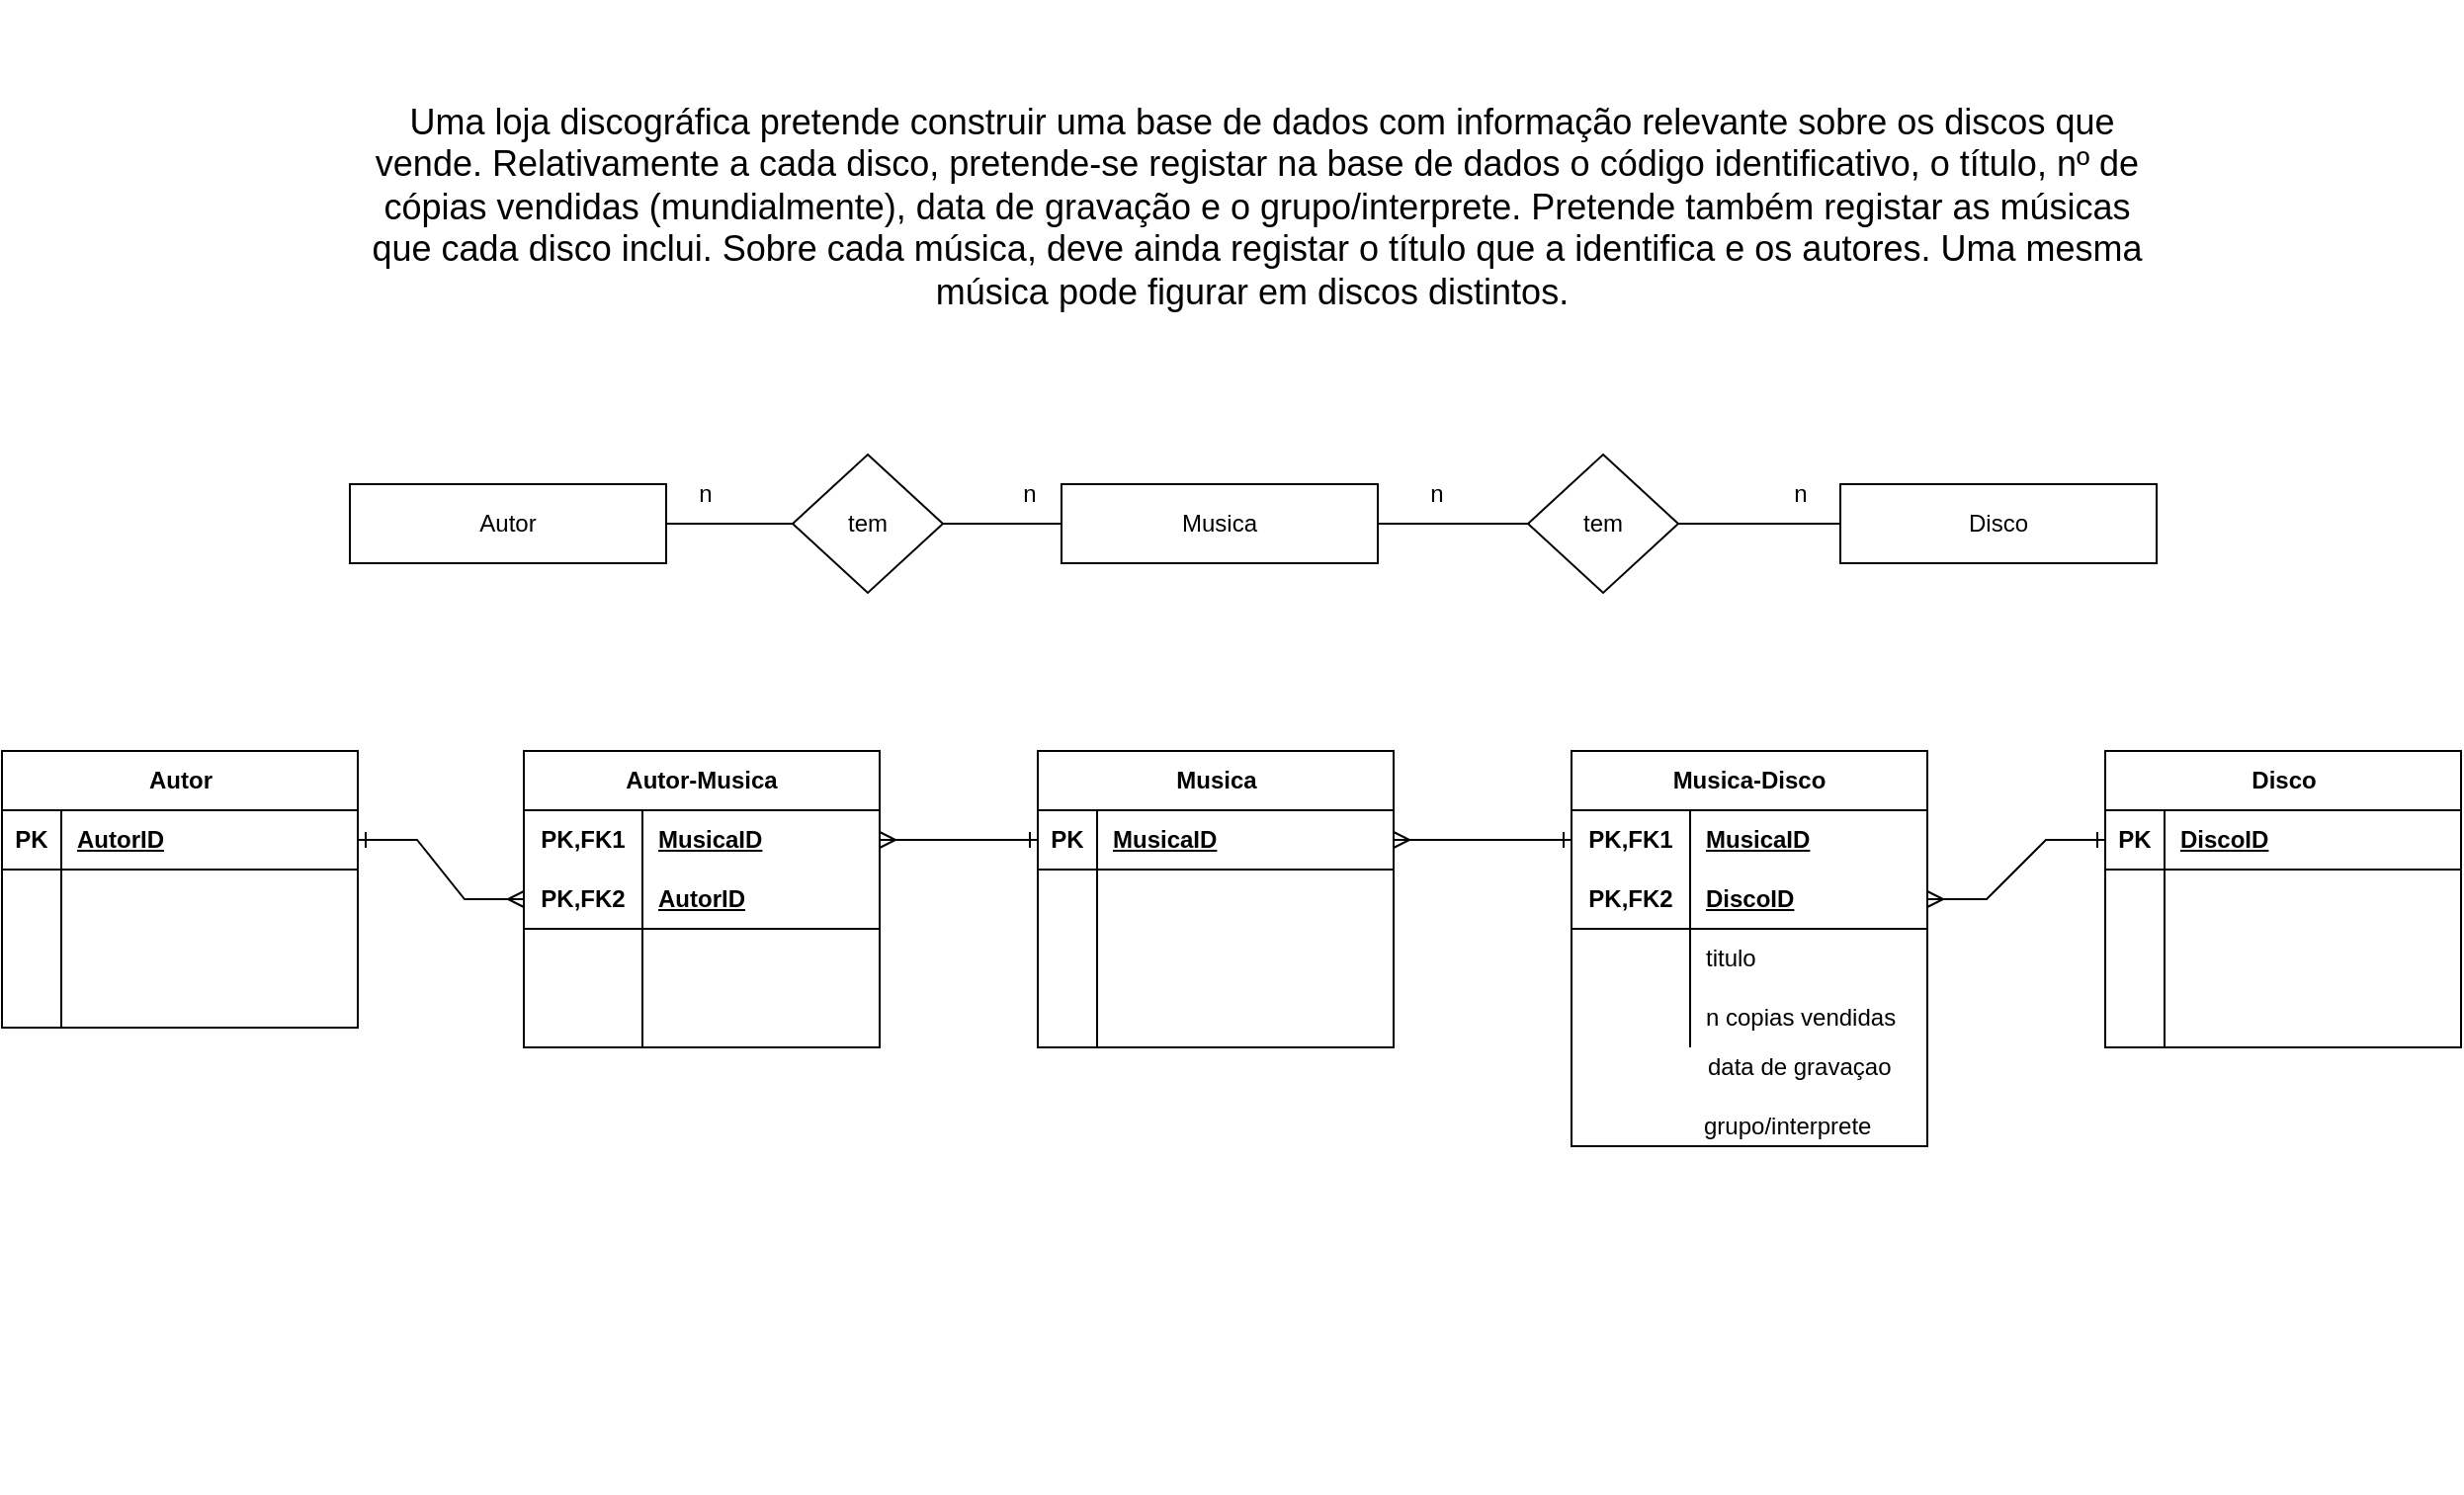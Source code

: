 <mxfile version="22.1.0" type="device">
  <diagram name="Página-1" id="rmaNzxS0oc0_9FTPBOmj">
    <mxGraphModel dx="2087" dy="1329" grid="1" gridSize="10" guides="1" tooltips="1" connect="1" arrows="1" fold="1" page="0" pageScale="1" pageWidth="827" pageHeight="1169" math="0" shadow="0">
      <root>
        <mxCell id="0" />
        <mxCell id="1" parent="0" />
        <mxCell id="kkn1UCmaTB8bPOKol1aY-2" value="" style="rounded=0;whiteSpace=wrap;html=1;" parent="1" vertex="1">
          <mxGeometry x="-114" y="95" width="160" height="40" as="geometry" />
        </mxCell>
        <mxCell id="kkn1UCmaTB8bPOKol1aY-29" value="n" style="text;html=1;strokeColor=none;fillColor=none;align=center;verticalAlign=middle;whiteSpace=wrap;rounded=0;" parent="1" vertex="1">
          <mxGeometry x="36" y="85" width="60" height="30" as="geometry" />
        </mxCell>
        <mxCell id="kkn1UCmaTB8bPOKol1aY-31" value="n" style="text;html=1;strokeColor=none;fillColor=none;align=center;verticalAlign=middle;whiteSpace=wrap;rounded=0;" parent="1" vertex="1">
          <mxGeometry x="406" y="85" width="60" height="30" as="geometry" />
        </mxCell>
        <mxCell id="kkn1UCmaTB8bPOKol1aY-32" value="n" style="text;html=1;strokeColor=none;fillColor=none;align=center;verticalAlign=middle;whiteSpace=wrap;rounded=0;" parent="1" vertex="1">
          <mxGeometry x="200" y="85" width="60" height="30" as="geometry" />
        </mxCell>
        <mxCell id="0GCb4TJeZC1cjcMG3-eP-11" value="" style="rounded=0;whiteSpace=wrap;html=1;" parent="1" vertex="1">
          <mxGeometry x="246" y="95" width="160" height="40" as="geometry" />
        </mxCell>
        <mxCell id="kkn1UCmaTB8bPOKol1aY-15" value="Autor" style="text;html=1;strokeColor=none;fillColor=none;align=center;verticalAlign=middle;whiteSpace=wrap;rounded=0;" parent="1" vertex="1">
          <mxGeometry x="-64" y="100" width="60" height="30" as="geometry" />
        </mxCell>
        <mxCell id="0GCb4TJeZC1cjcMG3-eP-17" value="" style="endArrow=none;html=1;rounded=0;exitX=1;exitY=0.5;exitDx=0;exitDy=0;entryX=0;entryY=0.5;entryDx=0;entryDy=0;" parent="1" source="kkn1UCmaTB8bPOKol1aY-2" target="VTvDLO4h_uAtjMgpiV9B-4" edge="1">
          <mxGeometry width="50" height="50" relative="1" as="geometry">
            <mxPoint x="196" y="170" as="sourcePoint" />
            <mxPoint x="250" y="120" as="targetPoint" />
          </mxGeometry>
        </mxCell>
        <mxCell id="0GCb4TJeZC1cjcMG3-eP-20" value="" style="endArrow=none;html=1;rounded=0;exitX=1;exitY=0.5;exitDx=0;exitDy=0;entryX=0;entryY=0.5;entryDx=0;entryDy=0;" parent="1" source="0GCb4TJeZC1cjcMG3-eP-11" target="VTvDLO4h_uAtjMgpiV9B-3" edge="1">
          <mxGeometry width="50" height="50" relative="1" as="geometry">
            <mxPoint x="546" y="120" as="sourcePoint" />
            <mxPoint x="610" y="125" as="targetPoint" />
          </mxGeometry>
        </mxCell>
        <mxCell id="0GCb4TJeZC1cjcMG3-eP-21" value="" style="endArrow=none;html=1;rounded=0;exitX=1;exitY=0.5;exitDx=0;exitDy=0;entryX=0;entryY=0.5;entryDx=0;entryDy=0;" parent="1" source="VTvDLO4h_uAtjMgpiV9B-3" edge="1" target="0GCb4TJeZC1cjcMG3-eP-33">
          <mxGeometry width="50" height="50" relative="1" as="geometry">
            <mxPoint x="676" y="120" as="sourcePoint" />
            <mxPoint x="656" y="110" as="targetPoint" />
          </mxGeometry>
        </mxCell>
        <mxCell id="0GCb4TJeZC1cjcMG3-eP-22" value="n" style="text;html=1;strokeColor=none;fillColor=none;align=center;verticalAlign=middle;whiteSpace=wrap;rounded=0;" parent="1" vertex="1">
          <mxGeometry x="590" y="85" width="60" height="30" as="geometry" />
        </mxCell>
        <mxCell id="0GCb4TJeZC1cjcMG3-eP-23" value="&lt;font style=&quot;font-size: 18px;&quot;&gt;&amp;nbsp;Uma loja discográfica pretende construir uma base de dados com informação relevante sobre os discos que &lt;br&gt;vende. Relativamente a cada disco, pretende-se registar na base de dados o código identificativo, o título, nº de &lt;br&gt;cópias vendidas (mundialmente), data de gravação e o grupo/interprete. Pretende também registar as músicas &lt;br&gt;que cada disco inclui. Sobre cada música, deve ainda registar o título que a identifica e os autores. Uma mesma &lt;br&gt;música pode figurar em discos distintos.&amp;nbsp;&lt;/font&gt;" style="text;html=1;strokeColor=none;fillColor=none;align=center;verticalAlign=middle;whiteSpace=wrap;rounded=0;" parent="1" vertex="1">
          <mxGeometry x="-160" y="-150" width="1010" height="210" as="geometry" />
        </mxCell>
        <mxCell id="0GCb4TJeZC1cjcMG3-eP-33" value="" style="rounded=0;whiteSpace=wrap;html=1;" parent="1" vertex="1">
          <mxGeometry x="640" y="95" width="160" height="40" as="geometry" />
        </mxCell>
        <mxCell id="kkn1UCmaTB8bPOKol1aY-16" value="Musica" style="text;html=1;strokeColor=none;fillColor=none;align=center;verticalAlign=middle;whiteSpace=wrap;rounded=0;" parent="1" vertex="1">
          <mxGeometry x="296" y="100" width="60" height="30" as="geometry" />
        </mxCell>
        <mxCell id="0GCb4TJeZC1cjcMG3-eP-35" value="Disco" style="text;html=1;strokeColor=none;fillColor=none;align=center;verticalAlign=middle;whiteSpace=wrap;rounded=0;" parent="1" vertex="1">
          <mxGeometry x="690" y="100" width="60" height="30" as="geometry" />
        </mxCell>
        <mxCell id="0GCb4TJeZC1cjcMG3-eP-36" value="" style="endArrow=none;html=1;rounded=0;exitX=1;exitY=0.5;exitDx=0;exitDy=0;" parent="1" source="VTvDLO4h_uAtjMgpiV9B-4" target="0GCb4TJeZC1cjcMG3-eP-11" edge="1">
          <mxGeometry width="50" height="50" relative="1" as="geometry">
            <mxPoint x="316" y="119.5" as="sourcePoint" />
            <mxPoint x="380" y="119.5" as="targetPoint" />
          </mxGeometry>
        </mxCell>
        <mxCell id="VTvDLO4h_uAtjMgpiV9B-3" value="tem" style="rhombus;whiteSpace=wrap;html=1;" parent="1" vertex="1">
          <mxGeometry x="482" y="80" width="76" height="70" as="geometry" />
        </mxCell>
        <mxCell id="VTvDLO4h_uAtjMgpiV9B-4" value="tem" style="rhombus;whiteSpace=wrap;html=1;" parent="1" vertex="1">
          <mxGeometry x="110" y="80" width="76" height="70" as="geometry" />
        </mxCell>
        <mxCell id="VTvDLO4h_uAtjMgpiV9B-90" value="" style="edgeStyle=entityRelationEdgeStyle;fontSize=12;html=1;endArrow=ERone;endFill=1;rounded=0;startArrow=ERmany;startFill=0;entryX=0;entryY=0.5;entryDx=0;entryDy=0;exitX=1;exitY=0.5;exitDx=0;exitDy=0;" parent="1" source="K3eqhDfbR2SKWVkaduTU-2" target="VTvDLO4h_uAtjMgpiV9B-11" edge="1">
          <mxGeometry width="100" height="100" relative="1" as="geometry">
            <mxPoint x="209" y="560" as="sourcePoint" />
            <mxPoint x="409" y="500" as="targetPoint" />
          </mxGeometry>
        </mxCell>
        <mxCell id="VTvDLO4h_uAtjMgpiV9B-94" value="" style="edgeStyle=entityRelationEdgeStyle;fontSize=12;html=1;endArrow=ERone;startArrow=ERmany;rounded=0;startFill=0;entryX=0;entryY=0.5;entryDx=0;entryDy=0;endFill=0;exitX=1;exitY=0.5;exitDx=0;exitDy=0;" parent="1" source="K3eqhDfbR2SKWVkaduTU-18" target="VTvDLO4h_uAtjMgpiV9B-50" edge="1">
          <mxGeometry width="100" height="100" relative="1" as="geometry">
            <mxPoint x="794" y="250" as="sourcePoint" />
            <mxPoint x="639" y="545" as="targetPoint" />
            <Array as="points">
              <mxPoint x="549" y="690" />
              <mxPoint x="719" y="700" />
              <mxPoint x="539" y="660" />
              <mxPoint x="629" y="670" />
            </Array>
          </mxGeometry>
        </mxCell>
        <mxCell id="VTvDLO4h_uAtjMgpiV9B-49" value="Disco" style="shape=table;startSize=30;container=1;collapsible=1;childLayout=tableLayout;fixedRows=1;rowLines=0;fontStyle=1;align=center;resizeLast=1;html=1;" parent="1" vertex="1">
          <mxGeometry x="774" y="230" width="180" height="150" as="geometry" />
        </mxCell>
        <mxCell id="VTvDLO4h_uAtjMgpiV9B-50" value="" style="shape=tableRow;horizontal=0;startSize=0;swimlaneHead=0;swimlaneBody=0;fillColor=none;collapsible=0;dropTarget=0;points=[[0,0.5],[1,0.5]];portConstraint=eastwest;top=0;left=0;right=0;bottom=1;" parent="VTvDLO4h_uAtjMgpiV9B-49" vertex="1">
          <mxGeometry y="30" width="180" height="30" as="geometry" />
        </mxCell>
        <mxCell id="VTvDLO4h_uAtjMgpiV9B-51" value="PK" style="shape=partialRectangle;connectable=0;fillColor=none;top=0;left=0;bottom=0;right=0;fontStyle=1;overflow=hidden;whiteSpace=wrap;html=1;" parent="VTvDLO4h_uAtjMgpiV9B-50" vertex="1">
          <mxGeometry width="30" height="30" as="geometry">
            <mxRectangle width="30" height="30" as="alternateBounds" />
          </mxGeometry>
        </mxCell>
        <mxCell id="VTvDLO4h_uAtjMgpiV9B-52" value="DiscoID" style="shape=partialRectangle;connectable=0;fillColor=none;top=0;left=0;bottom=0;right=0;align=left;spacingLeft=6;fontStyle=5;overflow=hidden;whiteSpace=wrap;html=1;" parent="VTvDLO4h_uAtjMgpiV9B-50" vertex="1">
          <mxGeometry x="30" width="150" height="30" as="geometry">
            <mxRectangle width="150" height="30" as="alternateBounds" />
          </mxGeometry>
        </mxCell>
        <mxCell id="VTvDLO4h_uAtjMgpiV9B-53" value="" style="shape=tableRow;horizontal=0;startSize=0;swimlaneHead=0;swimlaneBody=0;fillColor=none;collapsible=0;dropTarget=0;points=[[0,0.5],[1,0.5]];portConstraint=eastwest;top=0;left=0;right=0;bottom=0;" parent="VTvDLO4h_uAtjMgpiV9B-49" vertex="1">
          <mxGeometry y="60" width="180" height="30" as="geometry" />
        </mxCell>
        <mxCell id="VTvDLO4h_uAtjMgpiV9B-54" value="" style="shape=partialRectangle;connectable=0;fillColor=none;top=0;left=0;bottom=0;right=0;editable=1;overflow=hidden;whiteSpace=wrap;html=1;" parent="VTvDLO4h_uAtjMgpiV9B-53" vertex="1">
          <mxGeometry width="30" height="30" as="geometry">
            <mxRectangle width="30" height="30" as="alternateBounds" />
          </mxGeometry>
        </mxCell>
        <mxCell id="VTvDLO4h_uAtjMgpiV9B-55" value="" style="shape=partialRectangle;connectable=0;fillColor=none;top=0;left=0;bottom=0;right=0;align=left;spacingLeft=6;overflow=hidden;whiteSpace=wrap;html=1;" parent="VTvDLO4h_uAtjMgpiV9B-53" vertex="1">
          <mxGeometry x="30" width="150" height="30" as="geometry">
            <mxRectangle width="150" height="30" as="alternateBounds" />
          </mxGeometry>
        </mxCell>
        <mxCell id="VTvDLO4h_uAtjMgpiV9B-56" value="" style="shape=tableRow;horizontal=0;startSize=0;swimlaneHead=0;swimlaneBody=0;fillColor=none;collapsible=0;dropTarget=0;points=[[0,0.5],[1,0.5]];portConstraint=eastwest;top=0;left=0;right=0;bottom=0;" parent="VTvDLO4h_uAtjMgpiV9B-49" vertex="1">
          <mxGeometry y="90" width="180" height="40" as="geometry" />
        </mxCell>
        <mxCell id="VTvDLO4h_uAtjMgpiV9B-57" value="" style="shape=partialRectangle;connectable=0;fillColor=none;top=0;left=0;bottom=0;right=0;editable=1;overflow=hidden;whiteSpace=wrap;html=1;" parent="VTvDLO4h_uAtjMgpiV9B-56" vertex="1">
          <mxGeometry width="30" height="40" as="geometry">
            <mxRectangle width="30" height="40" as="alternateBounds" />
          </mxGeometry>
        </mxCell>
        <mxCell id="VTvDLO4h_uAtjMgpiV9B-58" value="" style="shape=partialRectangle;connectable=0;fillColor=none;top=0;left=0;bottom=0;right=0;align=left;spacingLeft=6;overflow=hidden;whiteSpace=wrap;html=1;" parent="VTvDLO4h_uAtjMgpiV9B-56" vertex="1">
          <mxGeometry x="30" width="150" height="40" as="geometry">
            <mxRectangle width="150" height="40" as="alternateBounds" />
          </mxGeometry>
        </mxCell>
        <mxCell id="VTvDLO4h_uAtjMgpiV9B-59" value="" style="shape=tableRow;horizontal=0;startSize=0;swimlaneHead=0;swimlaneBody=0;fillColor=none;collapsible=0;dropTarget=0;points=[[0,0.5],[1,0.5]];portConstraint=eastwest;top=0;left=0;right=0;bottom=0;" parent="VTvDLO4h_uAtjMgpiV9B-49" vertex="1">
          <mxGeometry y="130" width="180" height="20" as="geometry" />
        </mxCell>
        <mxCell id="VTvDLO4h_uAtjMgpiV9B-60" value="" style="shape=partialRectangle;connectable=0;fillColor=none;top=0;left=0;bottom=0;right=0;editable=1;overflow=hidden;whiteSpace=wrap;html=1;" parent="VTvDLO4h_uAtjMgpiV9B-59" vertex="1">
          <mxGeometry width="30" height="20" as="geometry">
            <mxRectangle width="30" height="20" as="alternateBounds" />
          </mxGeometry>
        </mxCell>
        <mxCell id="VTvDLO4h_uAtjMgpiV9B-61" value="" style="shape=partialRectangle;connectable=0;fillColor=none;top=0;left=0;bottom=0;right=0;align=left;spacingLeft=6;overflow=hidden;whiteSpace=wrap;html=1;" parent="VTvDLO4h_uAtjMgpiV9B-59" vertex="1">
          <mxGeometry x="30" width="150" height="20" as="geometry">
            <mxRectangle width="150" height="20" as="alternateBounds" />
          </mxGeometry>
        </mxCell>
        <mxCell id="VTvDLO4h_uAtjMgpiV9B-139" style="edgeStyle=orthogonalEdgeStyle;rounded=0;orthogonalLoop=1;jettySize=auto;html=1;exitX=0.5;exitY=1;exitDx=0;exitDy=0;" parent="1" edge="1">
          <mxGeometry relative="1" as="geometry">
            <mxPoint x="-210" y="140" as="sourcePoint" />
            <mxPoint x="-210" y="140" as="targetPoint" />
          </mxGeometry>
        </mxCell>
        <mxCell id="VTvDLO4h_uAtjMgpiV9B-114" value="Autor" style="shape=table;startSize=30;container=1;collapsible=1;childLayout=tableLayout;fixedRows=1;rowLines=0;fontStyle=1;align=center;resizeLast=1;html=1;" parent="1" vertex="1">
          <mxGeometry x="-290" y="230" width="180" height="140" as="geometry" />
        </mxCell>
        <mxCell id="VTvDLO4h_uAtjMgpiV9B-115" value="" style="shape=tableRow;horizontal=0;startSize=0;swimlaneHead=0;swimlaneBody=0;fillColor=none;collapsible=0;dropTarget=0;points=[[0,0.5],[1,0.5]];portConstraint=eastwest;top=0;left=0;right=0;bottom=1;" parent="VTvDLO4h_uAtjMgpiV9B-114" vertex="1">
          <mxGeometry y="30" width="180" height="30" as="geometry" />
        </mxCell>
        <mxCell id="VTvDLO4h_uAtjMgpiV9B-116" value="PK" style="shape=partialRectangle;connectable=0;fillColor=none;top=0;left=0;bottom=0;right=0;fontStyle=1;overflow=hidden;whiteSpace=wrap;html=1;" parent="VTvDLO4h_uAtjMgpiV9B-115" vertex="1">
          <mxGeometry width="30" height="30" as="geometry">
            <mxRectangle width="30" height="30" as="alternateBounds" />
          </mxGeometry>
        </mxCell>
        <mxCell id="VTvDLO4h_uAtjMgpiV9B-117" value="AutorID" style="shape=partialRectangle;connectable=0;fillColor=none;top=0;left=0;bottom=0;right=0;align=left;spacingLeft=6;fontStyle=5;overflow=hidden;whiteSpace=wrap;html=1;" parent="VTvDLO4h_uAtjMgpiV9B-115" vertex="1">
          <mxGeometry x="30" width="150" height="30" as="geometry">
            <mxRectangle width="150" height="30" as="alternateBounds" />
          </mxGeometry>
        </mxCell>
        <mxCell id="VTvDLO4h_uAtjMgpiV9B-118" value="" style="shape=tableRow;horizontal=0;startSize=0;swimlaneHead=0;swimlaneBody=0;fillColor=none;collapsible=0;dropTarget=0;points=[[0,0.5],[1,0.5]];portConstraint=eastwest;top=0;left=0;right=0;bottom=0;" parent="VTvDLO4h_uAtjMgpiV9B-114" vertex="1">
          <mxGeometry y="60" width="180" height="20" as="geometry" />
        </mxCell>
        <mxCell id="VTvDLO4h_uAtjMgpiV9B-119" value="" style="shape=partialRectangle;connectable=0;fillColor=none;top=0;left=0;bottom=0;right=0;editable=1;overflow=hidden;whiteSpace=wrap;html=1;" parent="VTvDLO4h_uAtjMgpiV9B-118" vertex="1">
          <mxGeometry width="30" height="20" as="geometry">
            <mxRectangle width="30" height="20" as="alternateBounds" />
          </mxGeometry>
        </mxCell>
        <mxCell id="VTvDLO4h_uAtjMgpiV9B-120" value="" style="shape=partialRectangle;connectable=0;fillColor=none;top=0;left=0;bottom=0;right=0;align=left;spacingLeft=6;overflow=hidden;whiteSpace=wrap;html=1;" parent="VTvDLO4h_uAtjMgpiV9B-118" vertex="1">
          <mxGeometry x="30" width="150" height="20" as="geometry">
            <mxRectangle width="150" height="20" as="alternateBounds" />
          </mxGeometry>
        </mxCell>
        <mxCell id="VTvDLO4h_uAtjMgpiV9B-121" value="" style="shape=tableRow;horizontal=0;startSize=0;swimlaneHead=0;swimlaneBody=0;fillColor=none;collapsible=0;dropTarget=0;points=[[0,0.5],[1,0.5]];portConstraint=eastwest;top=0;left=0;right=0;bottom=0;" parent="VTvDLO4h_uAtjMgpiV9B-114" vertex="1">
          <mxGeometry y="80" width="180" height="30" as="geometry" />
        </mxCell>
        <mxCell id="VTvDLO4h_uAtjMgpiV9B-122" value="" style="shape=partialRectangle;connectable=0;fillColor=none;top=0;left=0;bottom=0;right=0;editable=1;overflow=hidden;whiteSpace=wrap;html=1;" parent="VTvDLO4h_uAtjMgpiV9B-121" vertex="1">
          <mxGeometry width="30" height="30" as="geometry">
            <mxRectangle width="30" height="30" as="alternateBounds" />
          </mxGeometry>
        </mxCell>
        <mxCell id="VTvDLO4h_uAtjMgpiV9B-123" value="" style="shape=partialRectangle;connectable=0;fillColor=none;top=0;left=0;bottom=0;right=0;align=left;spacingLeft=6;overflow=hidden;whiteSpace=wrap;html=1;" parent="VTvDLO4h_uAtjMgpiV9B-121" vertex="1">
          <mxGeometry x="30" width="150" height="30" as="geometry">
            <mxRectangle width="150" height="30" as="alternateBounds" />
          </mxGeometry>
        </mxCell>
        <mxCell id="VTvDLO4h_uAtjMgpiV9B-124" value="" style="shape=tableRow;horizontal=0;startSize=0;swimlaneHead=0;swimlaneBody=0;fillColor=none;collapsible=0;dropTarget=0;points=[[0,0.5],[1,0.5]];portConstraint=eastwest;top=0;left=0;right=0;bottom=0;" parent="VTvDLO4h_uAtjMgpiV9B-114" vertex="1">
          <mxGeometry y="110" width="180" height="30" as="geometry" />
        </mxCell>
        <mxCell id="VTvDLO4h_uAtjMgpiV9B-125" value="" style="shape=partialRectangle;connectable=0;fillColor=none;top=0;left=0;bottom=0;right=0;editable=1;overflow=hidden;whiteSpace=wrap;html=1;" parent="VTvDLO4h_uAtjMgpiV9B-124" vertex="1">
          <mxGeometry width="30" height="30" as="geometry">
            <mxRectangle width="30" height="30" as="alternateBounds" />
          </mxGeometry>
        </mxCell>
        <mxCell id="VTvDLO4h_uAtjMgpiV9B-126" value="" style="shape=partialRectangle;connectable=0;fillColor=none;top=0;left=0;bottom=0;right=0;align=left;spacingLeft=6;overflow=hidden;whiteSpace=wrap;html=1;" parent="VTvDLO4h_uAtjMgpiV9B-124" vertex="1">
          <mxGeometry x="30" width="150" height="30" as="geometry">
            <mxRectangle width="150" height="30" as="alternateBounds" />
          </mxGeometry>
        </mxCell>
        <mxCell id="VTvDLO4h_uAtjMgpiV9B-140" value="" style="edgeStyle=entityRelationEdgeStyle;fontSize=12;html=1;endArrow=ERone;endFill=1;rounded=0;startArrow=ERmany;startFill=0;entryX=1;entryY=0.5;entryDx=0;entryDy=0;exitX=0;exitY=0.5;exitDx=0;exitDy=0;" parent="1" source="K3eqhDfbR2SKWVkaduTU-5" target="VTvDLO4h_uAtjMgpiV9B-115" edge="1">
          <mxGeometry width="100" height="100" relative="1" as="geometry">
            <mxPoint x="-76" y="560" as="sourcePoint" />
            <mxPoint x="-51" y="480" as="targetPoint" />
          </mxGeometry>
        </mxCell>
        <mxCell id="VTvDLO4h_uAtjMgpiV9B-10" value="Musica" style="shape=table;startSize=30;container=1;collapsible=1;childLayout=tableLayout;fixedRows=1;rowLines=0;fontStyle=1;align=center;resizeLast=1;html=1;" parent="1" vertex="1">
          <mxGeometry x="234" y="230" width="180" height="150" as="geometry" />
        </mxCell>
        <mxCell id="VTvDLO4h_uAtjMgpiV9B-11" value="" style="shape=tableRow;horizontal=0;startSize=0;swimlaneHead=0;swimlaneBody=0;fillColor=none;collapsible=0;dropTarget=0;points=[[0,0.5],[1,0.5]];portConstraint=eastwest;top=0;left=0;right=0;bottom=1;" parent="VTvDLO4h_uAtjMgpiV9B-10" vertex="1">
          <mxGeometry y="30" width="180" height="30" as="geometry" />
        </mxCell>
        <mxCell id="VTvDLO4h_uAtjMgpiV9B-12" value="PK" style="shape=partialRectangle;connectable=0;fillColor=none;top=0;left=0;bottom=0;right=0;fontStyle=1;overflow=hidden;whiteSpace=wrap;html=1;" parent="VTvDLO4h_uAtjMgpiV9B-11" vertex="1">
          <mxGeometry width="30" height="30" as="geometry">
            <mxRectangle width="30" height="30" as="alternateBounds" />
          </mxGeometry>
        </mxCell>
        <mxCell id="VTvDLO4h_uAtjMgpiV9B-13" value="MusicaID" style="shape=partialRectangle;connectable=0;fillColor=none;top=0;left=0;bottom=0;right=0;align=left;spacingLeft=6;fontStyle=5;overflow=hidden;whiteSpace=wrap;html=1;" parent="VTvDLO4h_uAtjMgpiV9B-11" vertex="1">
          <mxGeometry x="30" width="150" height="30" as="geometry">
            <mxRectangle width="150" height="30" as="alternateBounds" />
          </mxGeometry>
        </mxCell>
        <mxCell id="VTvDLO4h_uAtjMgpiV9B-14" value="" style="shape=tableRow;horizontal=0;startSize=0;swimlaneHead=0;swimlaneBody=0;fillColor=none;collapsible=0;dropTarget=0;points=[[0,0.5],[1,0.5]];portConstraint=eastwest;top=0;left=0;right=0;bottom=0;" parent="VTvDLO4h_uAtjMgpiV9B-10" vertex="1">
          <mxGeometry y="60" width="180" height="30" as="geometry" />
        </mxCell>
        <mxCell id="VTvDLO4h_uAtjMgpiV9B-15" value="" style="shape=partialRectangle;connectable=0;fillColor=none;top=0;left=0;bottom=0;right=0;editable=1;overflow=hidden;whiteSpace=wrap;html=1;" parent="VTvDLO4h_uAtjMgpiV9B-14" vertex="1">
          <mxGeometry width="30" height="30" as="geometry">
            <mxRectangle width="30" height="30" as="alternateBounds" />
          </mxGeometry>
        </mxCell>
        <mxCell id="VTvDLO4h_uAtjMgpiV9B-16" value="" style="shape=partialRectangle;connectable=0;fillColor=none;top=0;left=0;bottom=0;right=0;align=left;spacingLeft=6;overflow=hidden;whiteSpace=wrap;html=1;" parent="VTvDLO4h_uAtjMgpiV9B-14" vertex="1">
          <mxGeometry x="30" width="150" height="30" as="geometry">
            <mxRectangle width="150" height="30" as="alternateBounds" />
          </mxGeometry>
        </mxCell>
        <mxCell id="VTvDLO4h_uAtjMgpiV9B-17" value="" style="shape=tableRow;horizontal=0;startSize=0;swimlaneHead=0;swimlaneBody=0;fillColor=none;collapsible=0;dropTarget=0;points=[[0,0.5],[1,0.5]];portConstraint=eastwest;top=0;left=0;right=0;bottom=0;" parent="VTvDLO4h_uAtjMgpiV9B-10" vertex="1">
          <mxGeometry y="90" width="180" height="30" as="geometry" />
        </mxCell>
        <mxCell id="VTvDLO4h_uAtjMgpiV9B-18" value="" style="shape=partialRectangle;connectable=0;fillColor=none;top=0;left=0;bottom=0;right=0;editable=1;overflow=hidden;whiteSpace=wrap;html=1;" parent="VTvDLO4h_uAtjMgpiV9B-17" vertex="1">
          <mxGeometry width="30" height="30" as="geometry">
            <mxRectangle width="30" height="30" as="alternateBounds" />
          </mxGeometry>
        </mxCell>
        <mxCell id="VTvDLO4h_uAtjMgpiV9B-19" value="" style="shape=partialRectangle;connectable=0;fillColor=none;top=0;left=0;bottom=0;right=0;align=left;spacingLeft=6;overflow=hidden;whiteSpace=wrap;html=1;" parent="VTvDLO4h_uAtjMgpiV9B-17" vertex="1">
          <mxGeometry x="30" width="150" height="30" as="geometry">
            <mxRectangle width="150" height="30" as="alternateBounds" />
          </mxGeometry>
        </mxCell>
        <mxCell id="VTvDLO4h_uAtjMgpiV9B-20" value="" style="shape=tableRow;horizontal=0;startSize=0;swimlaneHead=0;swimlaneBody=0;fillColor=none;collapsible=0;dropTarget=0;points=[[0,0.5],[1,0.5]];portConstraint=eastwest;top=0;left=0;right=0;bottom=0;" parent="VTvDLO4h_uAtjMgpiV9B-10" vertex="1">
          <mxGeometry y="120" width="180" height="30" as="geometry" />
        </mxCell>
        <mxCell id="VTvDLO4h_uAtjMgpiV9B-21" value="" style="shape=partialRectangle;connectable=0;fillColor=none;top=0;left=0;bottom=0;right=0;editable=1;overflow=hidden;whiteSpace=wrap;html=1;" parent="VTvDLO4h_uAtjMgpiV9B-20" vertex="1">
          <mxGeometry width="30" height="30" as="geometry">
            <mxRectangle width="30" height="30" as="alternateBounds" />
          </mxGeometry>
        </mxCell>
        <mxCell id="VTvDLO4h_uAtjMgpiV9B-22" value="" style="shape=partialRectangle;connectable=0;fillColor=none;top=0;left=0;bottom=0;right=0;align=left;spacingLeft=6;overflow=hidden;whiteSpace=wrap;html=1;" parent="VTvDLO4h_uAtjMgpiV9B-20" vertex="1">
          <mxGeometry x="30" width="150" height="30" as="geometry">
            <mxRectangle width="150" height="30" as="alternateBounds" />
          </mxGeometry>
        </mxCell>
        <mxCell id="VTvDLO4h_uAtjMgpiV9B-141" value="" style="shape=tableRow;horizontal=0;startSize=0;swimlaneHead=0;swimlaneBody=0;fillColor=none;collapsible=0;dropTarget=0;points=[[0,0.5],[1,0.5]];portConstraint=eastwest;top=0;left=0;right=0;bottom=0;" parent="1" vertex="1">
          <mxGeometry x="395" y="565" width="180" height="30" as="geometry" />
        </mxCell>
        <mxCell id="VTvDLO4h_uAtjMgpiV9B-142" value="" style="shape=partialRectangle;connectable=0;fillColor=none;top=0;left=0;bottom=0;right=0;editable=1;overflow=hidden;whiteSpace=wrap;html=1;" parent="VTvDLO4h_uAtjMgpiV9B-141" vertex="1">
          <mxGeometry width="30" height="30" as="geometry">
            <mxRectangle width="30" height="30" as="alternateBounds" />
          </mxGeometry>
        </mxCell>
        <mxCell id="VTvDLO4h_uAtjMgpiV9B-144" value="" style="shape=tableRow;horizontal=0;startSize=0;swimlaneHead=0;swimlaneBody=0;fillColor=none;collapsible=0;dropTarget=0;points=[[0,0.5],[1,0.5]];portConstraint=eastwest;top=0;left=0;right=0;bottom=0;" parent="1" vertex="1">
          <mxGeometry x="405" y="575" width="180" height="30" as="geometry" />
        </mxCell>
        <mxCell id="K3eqhDfbR2SKWVkaduTU-1" value="Autor-Musica" style="shape=table;startSize=30;container=1;collapsible=1;childLayout=tableLayout;fixedRows=1;rowLines=0;fontStyle=1;align=center;resizeLast=1;html=1;whiteSpace=wrap;" vertex="1" parent="1">
          <mxGeometry x="-26" y="230" width="180" height="150" as="geometry" />
        </mxCell>
        <mxCell id="K3eqhDfbR2SKWVkaduTU-2" value="" style="shape=tableRow;horizontal=0;startSize=0;swimlaneHead=0;swimlaneBody=0;fillColor=none;collapsible=0;dropTarget=0;points=[[0,0.5],[1,0.5]];portConstraint=eastwest;top=0;left=0;right=0;bottom=0;html=1;" vertex="1" parent="K3eqhDfbR2SKWVkaduTU-1">
          <mxGeometry y="30" width="180" height="30" as="geometry" />
        </mxCell>
        <mxCell id="K3eqhDfbR2SKWVkaduTU-3" value="PK,FK1" style="shape=partialRectangle;connectable=0;fillColor=none;top=0;left=0;bottom=0;right=0;fontStyle=1;overflow=hidden;html=1;whiteSpace=wrap;" vertex="1" parent="K3eqhDfbR2SKWVkaduTU-2">
          <mxGeometry width="60" height="30" as="geometry">
            <mxRectangle width="60" height="30" as="alternateBounds" />
          </mxGeometry>
        </mxCell>
        <mxCell id="K3eqhDfbR2SKWVkaduTU-4" value="MusicaID" style="shape=partialRectangle;connectable=0;fillColor=none;top=0;left=0;bottom=0;right=0;align=left;spacingLeft=6;fontStyle=5;overflow=hidden;html=1;whiteSpace=wrap;" vertex="1" parent="K3eqhDfbR2SKWVkaduTU-2">
          <mxGeometry x="60" width="120" height="30" as="geometry">
            <mxRectangle width="120" height="30" as="alternateBounds" />
          </mxGeometry>
        </mxCell>
        <mxCell id="K3eqhDfbR2SKWVkaduTU-5" value="" style="shape=tableRow;horizontal=0;startSize=0;swimlaneHead=0;swimlaneBody=0;fillColor=none;collapsible=0;dropTarget=0;points=[[0,0.5],[1,0.5]];portConstraint=eastwest;top=0;left=0;right=0;bottom=1;html=1;" vertex="1" parent="K3eqhDfbR2SKWVkaduTU-1">
          <mxGeometry y="60" width="180" height="30" as="geometry" />
        </mxCell>
        <mxCell id="K3eqhDfbR2SKWVkaduTU-6" value="PK,FK2" style="shape=partialRectangle;connectable=0;fillColor=none;top=0;left=0;bottom=0;right=0;fontStyle=1;overflow=hidden;html=1;whiteSpace=wrap;" vertex="1" parent="K3eqhDfbR2SKWVkaduTU-5">
          <mxGeometry width="60" height="30" as="geometry">
            <mxRectangle width="60" height="30" as="alternateBounds" />
          </mxGeometry>
        </mxCell>
        <mxCell id="K3eqhDfbR2SKWVkaduTU-7" value="AutorID" style="shape=partialRectangle;connectable=0;fillColor=none;top=0;left=0;bottom=0;right=0;align=left;spacingLeft=6;fontStyle=5;overflow=hidden;html=1;whiteSpace=wrap;" vertex="1" parent="K3eqhDfbR2SKWVkaduTU-5">
          <mxGeometry x="60" width="120" height="30" as="geometry">
            <mxRectangle width="120" height="30" as="alternateBounds" />
          </mxGeometry>
        </mxCell>
        <mxCell id="K3eqhDfbR2SKWVkaduTU-8" value="" style="shape=tableRow;horizontal=0;startSize=0;swimlaneHead=0;swimlaneBody=0;fillColor=none;collapsible=0;dropTarget=0;points=[[0,0.5],[1,0.5]];portConstraint=eastwest;top=0;left=0;right=0;bottom=0;html=1;" vertex="1" parent="K3eqhDfbR2SKWVkaduTU-1">
          <mxGeometry y="90" width="180" height="30" as="geometry" />
        </mxCell>
        <mxCell id="K3eqhDfbR2SKWVkaduTU-9" value="" style="shape=partialRectangle;connectable=0;fillColor=none;top=0;left=0;bottom=0;right=0;editable=1;overflow=hidden;html=1;whiteSpace=wrap;" vertex="1" parent="K3eqhDfbR2SKWVkaduTU-8">
          <mxGeometry width="60" height="30" as="geometry">
            <mxRectangle width="60" height="30" as="alternateBounds" />
          </mxGeometry>
        </mxCell>
        <mxCell id="K3eqhDfbR2SKWVkaduTU-10" value="" style="shape=partialRectangle;connectable=0;fillColor=none;top=0;left=0;bottom=0;right=0;align=left;spacingLeft=6;overflow=hidden;html=1;whiteSpace=wrap;" vertex="1" parent="K3eqhDfbR2SKWVkaduTU-8">
          <mxGeometry x="60" width="120" height="30" as="geometry">
            <mxRectangle width="120" height="30" as="alternateBounds" />
          </mxGeometry>
        </mxCell>
        <mxCell id="K3eqhDfbR2SKWVkaduTU-11" value="" style="shape=tableRow;horizontal=0;startSize=0;swimlaneHead=0;swimlaneBody=0;fillColor=none;collapsible=0;dropTarget=0;points=[[0,0.5],[1,0.5]];portConstraint=eastwest;top=0;left=0;right=0;bottom=0;html=1;" vertex="1" parent="K3eqhDfbR2SKWVkaduTU-1">
          <mxGeometry y="120" width="180" height="30" as="geometry" />
        </mxCell>
        <mxCell id="K3eqhDfbR2SKWVkaduTU-12" value="" style="shape=partialRectangle;connectable=0;fillColor=none;top=0;left=0;bottom=0;right=0;editable=1;overflow=hidden;html=1;whiteSpace=wrap;" vertex="1" parent="K3eqhDfbR2SKWVkaduTU-11">
          <mxGeometry width="60" height="30" as="geometry">
            <mxRectangle width="60" height="30" as="alternateBounds" />
          </mxGeometry>
        </mxCell>
        <mxCell id="K3eqhDfbR2SKWVkaduTU-13" value="" style="shape=partialRectangle;connectable=0;fillColor=none;top=0;left=0;bottom=0;right=0;align=left;spacingLeft=6;overflow=hidden;html=1;whiteSpace=wrap;" vertex="1" parent="K3eqhDfbR2SKWVkaduTU-11">
          <mxGeometry x="60" width="120" height="30" as="geometry">
            <mxRectangle width="120" height="30" as="alternateBounds" />
          </mxGeometry>
        </mxCell>
        <mxCell id="K3eqhDfbR2SKWVkaduTU-14" value="Musica-Disco" style="shape=table;startSize=30;container=1;collapsible=1;childLayout=tableLayout;fixedRows=1;rowLines=0;fontStyle=1;align=center;resizeLast=1;html=1;whiteSpace=wrap;" vertex="1" parent="1">
          <mxGeometry x="504" y="230" width="180" height="200" as="geometry" />
        </mxCell>
        <mxCell id="K3eqhDfbR2SKWVkaduTU-15" value="" style="shape=tableRow;horizontal=0;startSize=0;swimlaneHead=0;swimlaneBody=0;fillColor=none;collapsible=0;dropTarget=0;points=[[0,0.5],[1,0.5]];portConstraint=eastwest;top=0;left=0;right=0;bottom=0;html=1;" vertex="1" parent="K3eqhDfbR2SKWVkaduTU-14">
          <mxGeometry y="30" width="180" height="30" as="geometry" />
        </mxCell>
        <mxCell id="K3eqhDfbR2SKWVkaduTU-16" value="PK,FK1" style="shape=partialRectangle;connectable=0;fillColor=none;top=0;left=0;bottom=0;right=0;fontStyle=1;overflow=hidden;html=1;whiteSpace=wrap;" vertex="1" parent="K3eqhDfbR2SKWVkaduTU-15">
          <mxGeometry width="60" height="30" as="geometry">
            <mxRectangle width="60" height="30" as="alternateBounds" />
          </mxGeometry>
        </mxCell>
        <mxCell id="K3eqhDfbR2SKWVkaduTU-17" value="MusicaID" style="shape=partialRectangle;connectable=0;fillColor=none;top=0;left=0;bottom=0;right=0;align=left;spacingLeft=6;fontStyle=5;overflow=hidden;html=1;whiteSpace=wrap;" vertex="1" parent="K3eqhDfbR2SKWVkaduTU-15">
          <mxGeometry x="60" width="120" height="30" as="geometry">
            <mxRectangle width="120" height="30" as="alternateBounds" />
          </mxGeometry>
        </mxCell>
        <mxCell id="K3eqhDfbR2SKWVkaduTU-18" value="" style="shape=tableRow;horizontal=0;startSize=0;swimlaneHead=0;swimlaneBody=0;fillColor=none;collapsible=0;dropTarget=0;points=[[0,0.5],[1,0.5]];portConstraint=eastwest;top=0;left=0;right=0;bottom=1;html=1;" vertex="1" parent="K3eqhDfbR2SKWVkaduTU-14">
          <mxGeometry y="60" width="180" height="30" as="geometry" />
        </mxCell>
        <mxCell id="K3eqhDfbR2SKWVkaduTU-19" value="PK,FK2" style="shape=partialRectangle;connectable=0;fillColor=none;top=0;left=0;bottom=0;right=0;fontStyle=1;overflow=hidden;html=1;whiteSpace=wrap;" vertex="1" parent="K3eqhDfbR2SKWVkaduTU-18">
          <mxGeometry width="60" height="30" as="geometry">
            <mxRectangle width="60" height="30" as="alternateBounds" />
          </mxGeometry>
        </mxCell>
        <mxCell id="K3eqhDfbR2SKWVkaduTU-20" value="DiscoID" style="shape=partialRectangle;connectable=0;fillColor=none;top=0;left=0;bottom=0;right=0;align=left;spacingLeft=6;fontStyle=5;overflow=hidden;html=1;whiteSpace=wrap;" vertex="1" parent="K3eqhDfbR2SKWVkaduTU-18">
          <mxGeometry x="60" width="120" height="30" as="geometry">
            <mxRectangle width="120" height="30" as="alternateBounds" />
          </mxGeometry>
        </mxCell>
        <mxCell id="K3eqhDfbR2SKWVkaduTU-21" value="" style="shape=tableRow;horizontal=0;startSize=0;swimlaneHead=0;swimlaneBody=0;fillColor=none;collapsible=0;dropTarget=0;points=[[0,0.5],[1,0.5]];portConstraint=eastwest;top=0;left=0;right=0;bottom=0;html=1;" vertex="1" parent="K3eqhDfbR2SKWVkaduTU-14">
          <mxGeometry y="90" width="180" height="30" as="geometry" />
        </mxCell>
        <mxCell id="K3eqhDfbR2SKWVkaduTU-22" value="" style="shape=partialRectangle;connectable=0;fillColor=none;top=0;left=0;bottom=0;right=0;editable=1;overflow=hidden;html=1;whiteSpace=wrap;" vertex="1" parent="K3eqhDfbR2SKWVkaduTU-21">
          <mxGeometry width="60" height="30" as="geometry">
            <mxRectangle width="60" height="30" as="alternateBounds" />
          </mxGeometry>
        </mxCell>
        <mxCell id="K3eqhDfbR2SKWVkaduTU-23" value="titulo" style="shape=partialRectangle;connectable=0;fillColor=none;top=0;left=0;bottom=0;right=0;align=left;spacingLeft=6;overflow=hidden;html=1;whiteSpace=wrap;" vertex="1" parent="K3eqhDfbR2SKWVkaduTU-21">
          <mxGeometry x="60" width="120" height="30" as="geometry">
            <mxRectangle width="120" height="30" as="alternateBounds" />
          </mxGeometry>
        </mxCell>
        <mxCell id="K3eqhDfbR2SKWVkaduTU-24" value="" style="shape=tableRow;horizontal=0;startSize=0;swimlaneHead=0;swimlaneBody=0;fillColor=none;collapsible=0;dropTarget=0;points=[[0,0.5],[1,0.5]];portConstraint=eastwest;top=0;left=0;right=0;bottom=0;html=1;" vertex="1" parent="K3eqhDfbR2SKWVkaduTU-14">
          <mxGeometry y="120" width="180" height="30" as="geometry" />
        </mxCell>
        <mxCell id="K3eqhDfbR2SKWVkaduTU-25" value="" style="shape=partialRectangle;connectable=0;fillColor=none;top=0;left=0;bottom=0;right=0;editable=1;overflow=hidden;html=1;whiteSpace=wrap;" vertex="1" parent="K3eqhDfbR2SKWVkaduTU-24">
          <mxGeometry width="60" height="30" as="geometry">
            <mxRectangle width="60" height="30" as="alternateBounds" />
          </mxGeometry>
        </mxCell>
        <mxCell id="K3eqhDfbR2SKWVkaduTU-26" value="n copias vendidas" style="shape=partialRectangle;connectable=0;fillColor=none;top=0;left=0;bottom=0;right=0;align=left;spacingLeft=6;overflow=hidden;html=1;whiteSpace=wrap;" vertex="1" parent="K3eqhDfbR2SKWVkaduTU-24">
          <mxGeometry x="60" width="120" height="30" as="geometry">
            <mxRectangle width="120" height="30" as="alternateBounds" />
          </mxGeometry>
        </mxCell>
        <mxCell id="K3eqhDfbR2SKWVkaduTU-27" value="" style="edgeStyle=entityRelationEdgeStyle;fontSize=12;html=1;endArrow=ERone;endFill=1;rounded=0;startArrow=ERmany;startFill=0;entryX=0;entryY=0.5;entryDx=0;entryDy=0;exitX=1;exitY=0.5;exitDx=0;exitDy=0;" edge="1" parent="1" source="VTvDLO4h_uAtjMgpiV9B-11" target="K3eqhDfbR2SKWVkaduTU-15">
          <mxGeometry width="100" height="100" relative="1" as="geometry">
            <mxPoint x="424" y="285" as="sourcePoint" />
            <mxPoint x="504" y="285" as="targetPoint" />
          </mxGeometry>
        </mxCell>
        <mxCell id="K3eqhDfbR2SKWVkaduTU-28" value="grupo/interprete" style="shape=partialRectangle;connectable=0;fillColor=none;top=0;left=0;bottom=0;right=0;align=left;spacingLeft=6;overflow=hidden;whiteSpace=wrap;html=1;" vertex="1" parent="1">
          <mxGeometry x="562.5" y="410" width="115" height="20" as="geometry">
            <mxRectangle width="150" height="20" as="alternateBounds" />
          </mxGeometry>
        </mxCell>
        <mxCell id="K3eqhDfbR2SKWVkaduTU-30" value="data de gravaçao" style="shape=partialRectangle;connectable=0;fillColor=none;top=0;left=0;bottom=0;right=0;align=left;spacingLeft=6;overflow=hidden;whiteSpace=wrap;html=1;" vertex="1" parent="1">
          <mxGeometry x="565" y="380" width="110" height="20" as="geometry">
            <mxRectangle width="150" height="20" as="alternateBounds" />
          </mxGeometry>
        </mxCell>
      </root>
    </mxGraphModel>
  </diagram>
</mxfile>
